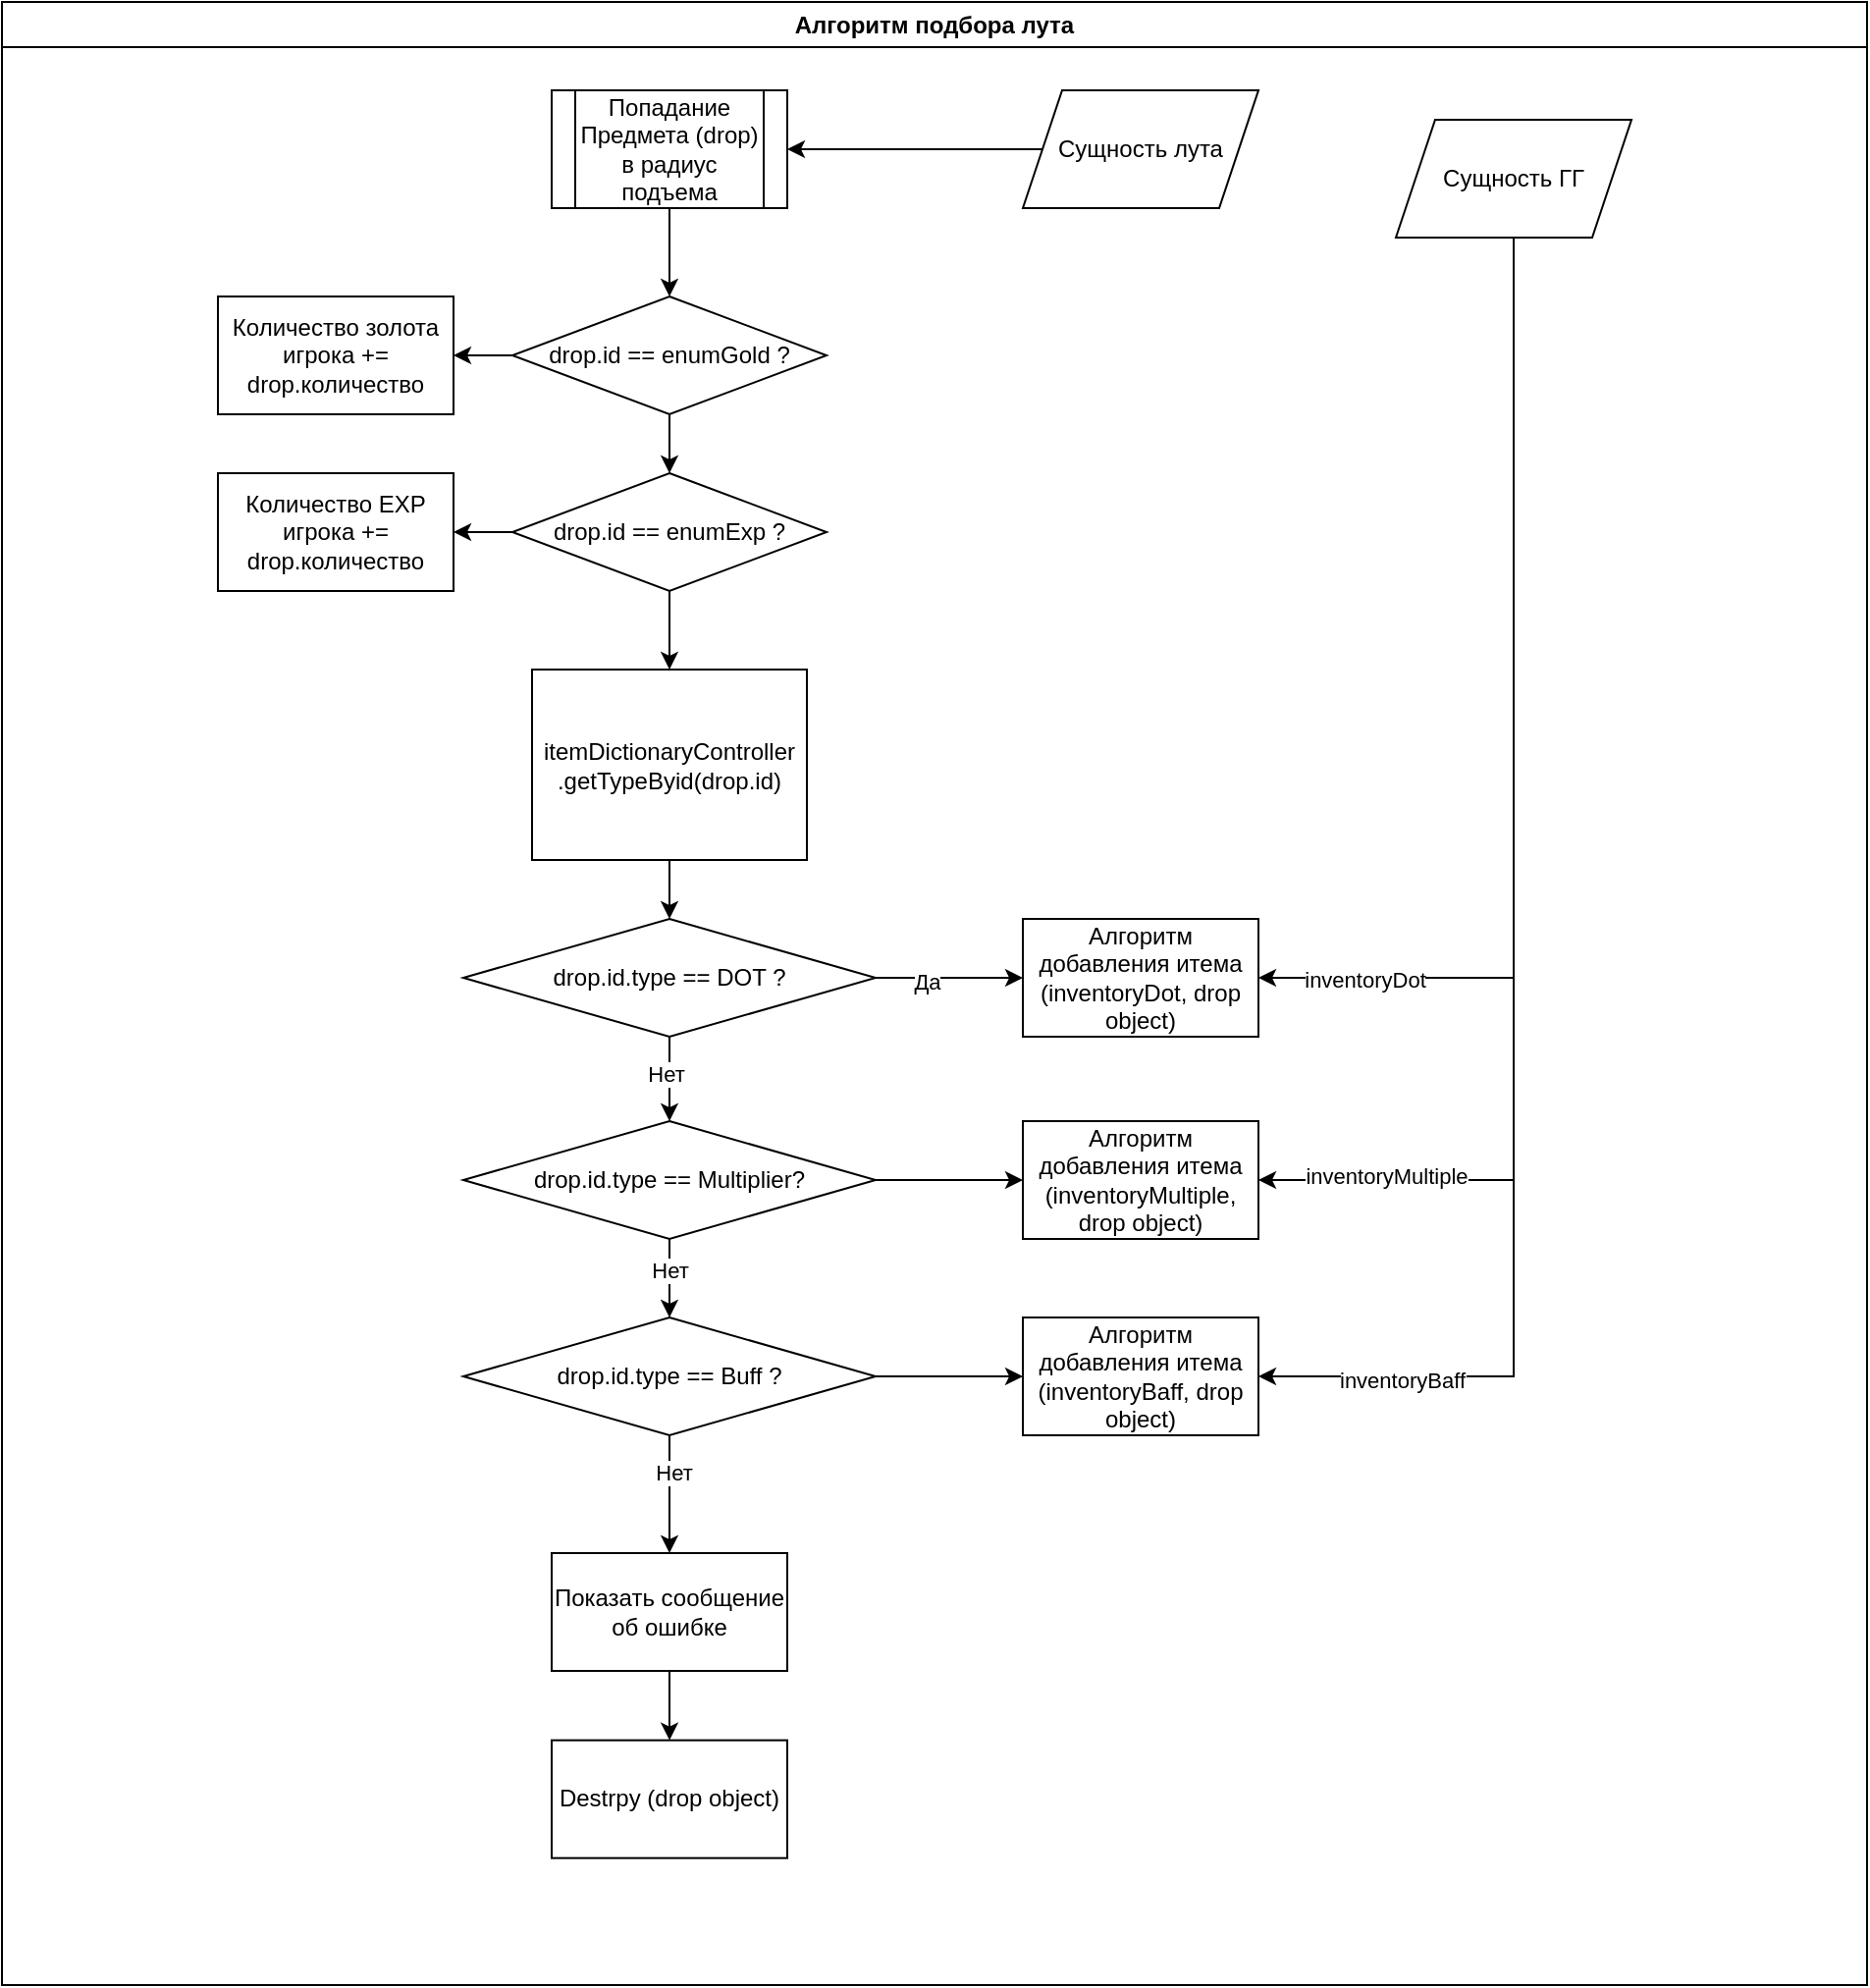 <mxfile version="22.1.16" type="device">
  <diagram name="Страница — 1" id="x3ASPkyUIjZy-x1FBZUD">
    <mxGraphModel dx="5481" dy="-2879" grid="1" gridSize="10" guides="1" tooltips="1" connect="1" arrows="1" fold="1" page="1" pageScale="1" pageWidth="827" pageHeight="1169" math="0" shadow="0">
      <root>
        <mxCell id="0" />
        <mxCell id="1" parent="0" />
        <mxCell id="8_T74Xt0qUnq9rnjdWRC-288" value="Алгоритм подбора лута" style="swimlane;whiteSpace=wrap;html=1;" vertex="1" parent="1">
          <mxGeometry x="-1800" y="5580" width="950" height="1010" as="geometry" />
        </mxCell>
        <mxCell id="8_T74Xt0qUnq9rnjdWRC-289" style="edgeStyle=orthogonalEdgeStyle;rounded=0;orthogonalLoop=1;jettySize=auto;html=1;exitX=0;exitY=0.5;exitDx=0;exitDy=0;entryX=1;entryY=0.5;entryDx=0;entryDy=0;" edge="1" parent="8_T74Xt0qUnq9rnjdWRC-288" source="8_T74Xt0qUnq9rnjdWRC-290" target="8_T74Xt0qUnq9rnjdWRC-292">
          <mxGeometry relative="1" as="geometry" />
        </mxCell>
        <mxCell id="8_T74Xt0qUnq9rnjdWRC-290" value="Сущность лута" style="shape=parallelogram;perimeter=parallelogramPerimeter;whiteSpace=wrap;html=1;fixedSize=1;" vertex="1" parent="8_T74Xt0qUnq9rnjdWRC-288">
          <mxGeometry x="520" y="45" width="120" height="60" as="geometry" />
        </mxCell>
        <mxCell id="8_T74Xt0qUnq9rnjdWRC-291" style="edgeStyle=orthogonalEdgeStyle;rounded=0;orthogonalLoop=1;jettySize=auto;html=1;exitX=0.5;exitY=1;exitDx=0;exitDy=0;entryX=0.5;entryY=0;entryDx=0;entryDy=0;" edge="1" parent="8_T74Xt0qUnq9rnjdWRC-288" source="8_T74Xt0qUnq9rnjdWRC-292">
          <mxGeometry relative="1" as="geometry">
            <mxPoint x="340" y="150" as="targetPoint" />
          </mxGeometry>
        </mxCell>
        <mxCell id="8_T74Xt0qUnq9rnjdWRC-292" value="Попадание Предмета (drop) в радиус подъема" style="shape=process;whiteSpace=wrap;html=1;backgroundOutline=1;" vertex="1" parent="8_T74Xt0qUnq9rnjdWRC-288">
          <mxGeometry x="280" y="45" width="120" height="60" as="geometry" />
        </mxCell>
        <mxCell id="8_T74Xt0qUnq9rnjdWRC-293" style="edgeStyle=orthogonalEdgeStyle;rounded=0;orthogonalLoop=1;jettySize=auto;html=1;exitX=0.5;exitY=1;exitDx=0;exitDy=0;entryX=1;entryY=0.5;entryDx=0;entryDy=0;" edge="1" parent="8_T74Xt0qUnq9rnjdWRC-288" source="8_T74Xt0qUnq9rnjdWRC-328" target="8_T74Xt0qUnq9rnjdWRC-321">
          <mxGeometry relative="1" as="geometry">
            <mxPoint x="76" y="105" as="sourcePoint" />
            <mxPoint x="770" y="410" as="targetPoint" />
          </mxGeometry>
        </mxCell>
        <mxCell id="8_T74Xt0qUnq9rnjdWRC-294" value="inventoryDot" style="edgeLabel;html=1;align=center;verticalAlign=middle;resizable=0;points=[];" vertex="1" connectable="0" parent="8_T74Xt0qUnq9rnjdWRC-293">
          <mxGeometry x="0.786" y="1" relative="1" as="geometry">
            <mxPoint as="offset" />
          </mxGeometry>
        </mxCell>
        <mxCell id="8_T74Xt0qUnq9rnjdWRC-295" style="edgeStyle=orthogonalEdgeStyle;rounded=0;orthogonalLoop=1;jettySize=auto;html=1;exitX=0;exitY=0.5;exitDx=0;exitDy=0;" edge="1" parent="8_T74Xt0qUnq9rnjdWRC-288" source="8_T74Xt0qUnq9rnjdWRC-297" target="8_T74Xt0qUnq9rnjdWRC-298">
          <mxGeometry relative="1" as="geometry" />
        </mxCell>
        <mxCell id="8_T74Xt0qUnq9rnjdWRC-296" style="edgeStyle=orthogonalEdgeStyle;rounded=0;orthogonalLoop=1;jettySize=auto;html=1;exitX=0.5;exitY=1;exitDx=0;exitDy=0;entryX=0.5;entryY=0;entryDx=0;entryDy=0;" edge="1" parent="8_T74Xt0qUnq9rnjdWRC-288" source="8_T74Xt0qUnq9rnjdWRC-297" target="8_T74Xt0qUnq9rnjdWRC-301">
          <mxGeometry relative="1" as="geometry" />
        </mxCell>
        <mxCell id="8_T74Xt0qUnq9rnjdWRC-297" value="drop.id == enumGold ?" style="shape=rhombus;perimeter=rhombusPerimeter;whiteSpace=wrap;html=1;align=center;" vertex="1" parent="8_T74Xt0qUnq9rnjdWRC-288">
          <mxGeometry x="260" y="150" width="160" height="60" as="geometry" />
        </mxCell>
        <mxCell id="8_T74Xt0qUnq9rnjdWRC-298" value="Количество золота игрока += drop.количество" style="rounded=0;whiteSpace=wrap;html=1;" vertex="1" parent="8_T74Xt0qUnq9rnjdWRC-288">
          <mxGeometry x="110" y="150" width="120" height="60" as="geometry" />
        </mxCell>
        <mxCell id="8_T74Xt0qUnq9rnjdWRC-299" style="edgeStyle=orthogonalEdgeStyle;rounded=0;orthogonalLoop=1;jettySize=auto;html=1;exitX=0;exitY=0.5;exitDx=0;exitDy=0;entryX=1;entryY=0.5;entryDx=0;entryDy=0;" edge="1" parent="8_T74Xt0qUnq9rnjdWRC-288" source="8_T74Xt0qUnq9rnjdWRC-301" target="8_T74Xt0qUnq9rnjdWRC-302">
          <mxGeometry relative="1" as="geometry" />
        </mxCell>
        <mxCell id="8_T74Xt0qUnq9rnjdWRC-300" style="edgeStyle=orthogonalEdgeStyle;rounded=0;orthogonalLoop=1;jettySize=auto;html=1;exitX=0.5;exitY=1;exitDx=0;exitDy=0;entryX=0.5;entryY=0;entryDx=0;entryDy=0;" edge="1" parent="8_T74Xt0qUnq9rnjdWRC-288" source="8_T74Xt0qUnq9rnjdWRC-301" target="8_T74Xt0qUnq9rnjdWRC-304">
          <mxGeometry relative="1" as="geometry" />
        </mxCell>
        <mxCell id="8_T74Xt0qUnq9rnjdWRC-301" value="drop.id == enumExp ?" style="shape=rhombus;perimeter=rhombusPerimeter;whiteSpace=wrap;html=1;align=center;" vertex="1" parent="8_T74Xt0qUnq9rnjdWRC-288">
          <mxGeometry x="260" y="240" width="160" height="60" as="geometry" />
        </mxCell>
        <mxCell id="8_T74Xt0qUnq9rnjdWRC-302" value="Количество EXP игрока += drop.количество" style="rounded=0;whiteSpace=wrap;html=1;" vertex="1" parent="8_T74Xt0qUnq9rnjdWRC-288">
          <mxGeometry x="110" y="240" width="120" height="60" as="geometry" />
        </mxCell>
        <mxCell id="8_T74Xt0qUnq9rnjdWRC-303" style="edgeStyle=orthogonalEdgeStyle;rounded=0;orthogonalLoop=1;jettySize=auto;html=1;exitX=0.5;exitY=1;exitDx=0;exitDy=0;entryX=0.5;entryY=0;entryDx=0;entryDy=0;" edge="1" parent="8_T74Xt0qUnq9rnjdWRC-288" source="8_T74Xt0qUnq9rnjdWRC-304" target="8_T74Xt0qUnq9rnjdWRC-309">
          <mxGeometry relative="1" as="geometry" />
        </mxCell>
        <mxCell id="8_T74Xt0qUnq9rnjdWRC-304" value="itemDictionaryController&lt;br&gt;.getTypeByid(drop.id)" style="rounded=0;whiteSpace=wrap;html=1;" vertex="1" parent="8_T74Xt0qUnq9rnjdWRC-288">
          <mxGeometry x="270" y="340" width="140" height="97" as="geometry" />
        </mxCell>
        <mxCell id="8_T74Xt0qUnq9rnjdWRC-305" style="edgeStyle=orthogonalEdgeStyle;rounded=0;orthogonalLoop=1;jettySize=auto;html=1;exitX=0.5;exitY=1;exitDx=0;exitDy=0;entryX=0.5;entryY=0;entryDx=0;entryDy=0;" edge="1" parent="8_T74Xt0qUnq9rnjdWRC-288" source="8_T74Xt0qUnq9rnjdWRC-309" target="8_T74Xt0qUnq9rnjdWRC-315">
          <mxGeometry relative="1" as="geometry" />
        </mxCell>
        <mxCell id="8_T74Xt0qUnq9rnjdWRC-306" value="Нет" style="edgeLabel;html=1;align=center;verticalAlign=middle;resizable=0;points=[];" vertex="1" connectable="0" parent="8_T74Xt0qUnq9rnjdWRC-305">
          <mxGeometry x="-0.134" y="-2" relative="1" as="geometry">
            <mxPoint as="offset" />
          </mxGeometry>
        </mxCell>
        <mxCell id="8_T74Xt0qUnq9rnjdWRC-307" style="edgeStyle=orthogonalEdgeStyle;rounded=0;orthogonalLoop=1;jettySize=auto;html=1;exitX=1;exitY=0.5;exitDx=0;exitDy=0;entryX=0;entryY=0.5;entryDx=0;entryDy=0;" edge="1" parent="8_T74Xt0qUnq9rnjdWRC-288" source="8_T74Xt0qUnq9rnjdWRC-309" target="8_T74Xt0qUnq9rnjdWRC-321">
          <mxGeometry relative="1" as="geometry">
            <mxPoint x="530" y="497" as="targetPoint" />
          </mxGeometry>
        </mxCell>
        <mxCell id="8_T74Xt0qUnq9rnjdWRC-308" value="Да" style="edgeLabel;html=1;align=center;verticalAlign=middle;resizable=0;points=[];" vertex="1" connectable="0" parent="8_T74Xt0qUnq9rnjdWRC-307">
          <mxGeometry x="-0.303" y="-2" relative="1" as="geometry">
            <mxPoint as="offset" />
          </mxGeometry>
        </mxCell>
        <mxCell id="8_T74Xt0qUnq9rnjdWRC-309" value="drop.id.type == DOT ?" style="shape=rhombus;perimeter=rhombusPerimeter;whiteSpace=wrap;html=1;align=center;" vertex="1" parent="8_T74Xt0qUnq9rnjdWRC-288">
          <mxGeometry x="235" y="467" width="210" height="60" as="geometry" />
        </mxCell>
        <mxCell id="8_T74Xt0qUnq9rnjdWRC-310" style="edgeStyle=orthogonalEdgeStyle;rounded=0;orthogonalLoop=1;jettySize=auto;html=1;exitX=1;exitY=0.5;exitDx=0;exitDy=0;entryX=0;entryY=0.5;entryDx=0;entryDy=0;" edge="1" parent="8_T74Xt0qUnq9rnjdWRC-288" source="8_T74Xt0qUnq9rnjdWRC-311" target="8_T74Xt0qUnq9rnjdWRC-323">
          <mxGeometry relative="1" as="geometry" />
        </mxCell>
        <mxCell id="8_T74Xt0qUnq9rnjdWRC-311" value="drop.id.type == Buff ?" style="shape=rhombus;perimeter=rhombusPerimeter;whiteSpace=wrap;html=1;align=center;" vertex="1" parent="8_T74Xt0qUnq9rnjdWRC-288">
          <mxGeometry x="235" y="670" width="210" height="60" as="geometry" />
        </mxCell>
        <mxCell id="8_T74Xt0qUnq9rnjdWRC-312" style="edgeStyle=orthogonalEdgeStyle;rounded=0;orthogonalLoop=1;jettySize=auto;html=1;exitX=0.5;exitY=1;exitDx=0;exitDy=0;entryX=0.5;entryY=0;entryDx=0;entryDy=0;" edge="1" parent="8_T74Xt0qUnq9rnjdWRC-288" source="8_T74Xt0qUnq9rnjdWRC-315" target="8_T74Xt0qUnq9rnjdWRC-311">
          <mxGeometry relative="1" as="geometry" />
        </mxCell>
        <mxCell id="8_T74Xt0qUnq9rnjdWRC-313" value="Нет" style="edgeLabel;html=1;align=center;verticalAlign=middle;resizable=0;points=[];" vertex="1" connectable="0" parent="8_T74Xt0qUnq9rnjdWRC-312">
          <mxGeometry x="-0.218" relative="1" as="geometry">
            <mxPoint as="offset" />
          </mxGeometry>
        </mxCell>
        <mxCell id="8_T74Xt0qUnq9rnjdWRC-314" style="edgeStyle=orthogonalEdgeStyle;rounded=0;orthogonalLoop=1;jettySize=auto;html=1;exitX=1;exitY=0.5;exitDx=0;exitDy=0;" edge="1" parent="8_T74Xt0qUnq9rnjdWRC-288" source="8_T74Xt0qUnq9rnjdWRC-315" target="8_T74Xt0qUnq9rnjdWRC-322">
          <mxGeometry relative="1" as="geometry" />
        </mxCell>
        <mxCell id="8_T74Xt0qUnq9rnjdWRC-315" value="drop.id.type == Multiplier?" style="shape=rhombus;perimeter=rhombusPerimeter;whiteSpace=wrap;html=1;align=center;" vertex="1" parent="8_T74Xt0qUnq9rnjdWRC-288">
          <mxGeometry x="235" y="570" width="210" height="60" as="geometry" />
        </mxCell>
        <mxCell id="8_T74Xt0qUnq9rnjdWRC-316" style="edgeStyle=orthogonalEdgeStyle;rounded=0;orthogonalLoop=1;jettySize=auto;html=1;exitX=0.5;exitY=1;exitDx=0;exitDy=0;entryX=0.5;entryY=0;entryDx=0;entryDy=0;" edge="1" parent="8_T74Xt0qUnq9rnjdWRC-288" source="8_T74Xt0qUnq9rnjdWRC-317" target="8_T74Xt0qUnq9rnjdWRC-320">
          <mxGeometry relative="1" as="geometry" />
        </mxCell>
        <mxCell id="8_T74Xt0qUnq9rnjdWRC-317" value="Показать сообщение об ошибке" style="rounded=0;whiteSpace=wrap;html=1;" vertex="1" parent="8_T74Xt0qUnq9rnjdWRC-288">
          <mxGeometry x="280.001" y="790" width="120" height="60" as="geometry" />
        </mxCell>
        <mxCell id="8_T74Xt0qUnq9rnjdWRC-318" style="edgeStyle=orthogonalEdgeStyle;rounded=0;orthogonalLoop=1;jettySize=auto;html=1;exitX=0.5;exitY=1;exitDx=0;exitDy=0;" edge="1" parent="8_T74Xt0qUnq9rnjdWRC-288" source="8_T74Xt0qUnq9rnjdWRC-311" target="8_T74Xt0qUnq9rnjdWRC-317">
          <mxGeometry relative="1" as="geometry">
            <mxPoint x="339.571" y="737" as="targetPoint" />
          </mxGeometry>
        </mxCell>
        <mxCell id="8_T74Xt0qUnq9rnjdWRC-319" value="Нет" style="edgeLabel;html=1;align=center;verticalAlign=middle;resizable=0;points=[];" vertex="1" connectable="0" parent="8_T74Xt0qUnq9rnjdWRC-318">
          <mxGeometry x="-0.38" y="2" relative="1" as="geometry">
            <mxPoint as="offset" />
          </mxGeometry>
        </mxCell>
        <mxCell id="8_T74Xt0qUnq9rnjdWRC-320" value="Destrpy (drop object)" style="rounded=0;whiteSpace=wrap;html=1;" vertex="1" parent="8_T74Xt0qUnq9rnjdWRC-288">
          <mxGeometry x="280" y="885.33" width="120" height="60" as="geometry" />
        </mxCell>
        <mxCell id="8_T74Xt0qUnq9rnjdWRC-321" value="Алгоритм добавления итема (inventoryDot, drop object)" style="rounded=0;whiteSpace=wrap;html=1;" vertex="1" parent="8_T74Xt0qUnq9rnjdWRC-288">
          <mxGeometry x="520" y="467" width="120" height="60" as="geometry" />
        </mxCell>
        <mxCell id="8_T74Xt0qUnq9rnjdWRC-322" value="Алгоритм добавления итема (inventoryMultiple, drop object)" style="rounded=0;whiteSpace=wrap;html=1;" vertex="1" parent="8_T74Xt0qUnq9rnjdWRC-288">
          <mxGeometry x="520" y="570" width="120" height="60" as="geometry" />
        </mxCell>
        <mxCell id="8_T74Xt0qUnq9rnjdWRC-323" value="Алгоритм добавления итема (inventoryBaff, drop object)" style="rounded=0;whiteSpace=wrap;html=1;" vertex="1" parent="8_T74Xt0qUnq9rnjdWRC-288">
          <mxGeometry x="520" y="670" width="120" height="60" as="geometry" />
        </mxCell>
        <mxCell id="8_T74Xt0qUnq9rnjdWRC-324" style="edgeStyle=orthogonalEdgeStyle;rounded=0;orthogonalLoop=1;jettySize=auto;html=1;exitX=0.5;exitY=1;exitDx=0;exitDy=0;entryX=1;entryY=0.5;entryDx=0;entryDy=0;" edge="1" parent="8_T74Xt0qUnq9rnjdWRC-288" source="8_T74Xt0qUnq9rnjdWRC-328" target="8_T74Xt0qUnq9rnjdWRC-322">
          <mxGeometry relative="1" as="geometry" />
        </mxCell>
        <mxCell id="8_T74Xt0qUnq9rnjdWRC-325" value="inventoryMultiple" style="edgeLabel;html=1;align=center;verticalAlign=middle;resizable=0;points=[];" vertex="1" connectable="0" parent="8_T74Xt0qUnq9rnjdWRC-324">
          <mxGeometry x="0.788" y="-2" relative="1" as="geometry">
            <mxPoint as="offset" />
          </mxGeometry>
        </mxCell>
        <mxCell id="8_T74Xt0qUnq9rnjdWRC-326" style="edgeStyle=orthogonalEdgeStyle;rounded=0;orthogonalLoop=1;jettySize=auto;html=1;exitX=0.5;exitY=1;exitDx=0;exitDy=0;entryX=1;entryY=0.5;entryDx=0;entryDy=0;" edge="1" parent="8_T74Xt0qUnq9rnjdWRC-288" source="8_T74Xt0qUnq9rnjdWRC-328" target="8_T74Xt0qUnq9rnjdWRC-323">
          <mxGeometry relative="1" as="geometry" />
        </mxCell>
        <mxCell id="8_T74Xt0qUnq9rnjdWRC-327" value="inventoryBaff" style="edgeLabel;html=1;align=center;verticalAlign=middle;resizable=0;points=[];" vertex="1" connectable="0" parent="8_T74Xt0qUnq9rnjdWRC-326">
          <mxGeometry x="0.796" y="2" relative="1" as="geometry">
            <mxPoint as="offset" />
          </mxGeometry>
        </mxCell>
        <mxCell id="8_T74Xt0qUnq9rnjdWRC-328" value="Сущность ГГ" style="shape=parallelogram;perimeter=parallelogramPerimeter;whiteSpace=wrap;html=1;fixedSize=1;" vertex="1" parent="8_T74Xt0qUnq9rnjdWRC-288">
          <mxGeometry x="710" y="60" width="120" height="60" as="geometry" />
        </mxCell>
      </root>
    </mxGraphModel>
  </diagram>
</mxfile>
